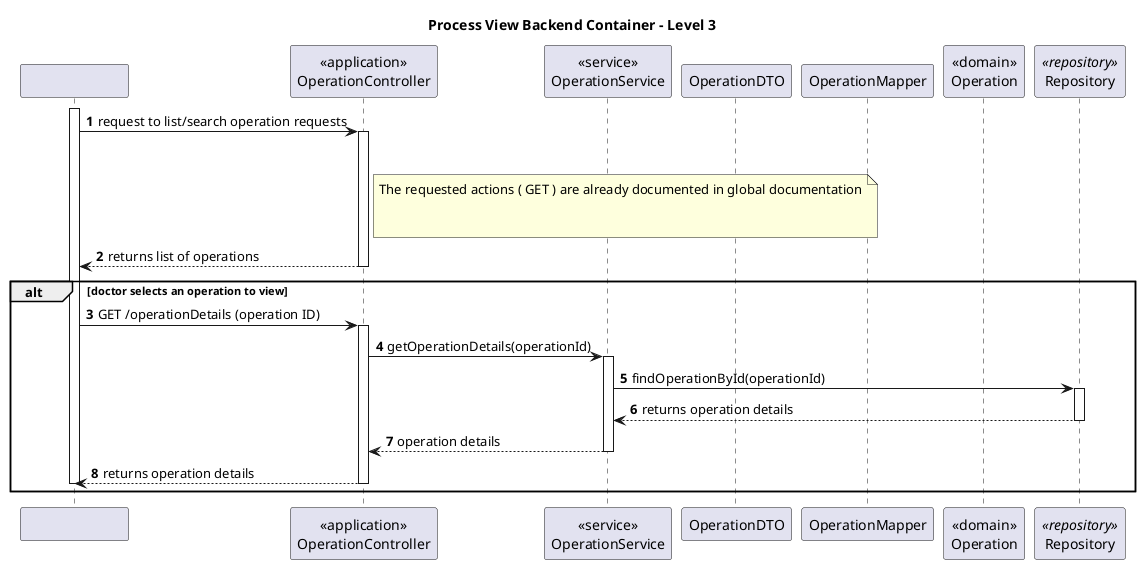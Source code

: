 ﻿@startuml
autonumber
participant "                          " as sys
participant "<<application>>\nOperationController" as ctrl
participant "<<service>>\nOperationService" as serv
participant "OperationDTO" as dto
participant "OperationMapper" as map
participant "<<domain>>\nOperation" as operation
participant "Repository" as repo <<repository>>

title Process View Backend Container - Level 3

activate sys

sys -> ctrl : request to list/search operation requests
activate ctrl

note right of ctrl
  The requested actions ( GET ) are already documented in global documentation


end note

deactivate repo

deactivate serv

ctrl --> sys : returns list of operations
deactivate ctrl

alt doctor selects an operation to view
  sys -> ctrl : GET /operationDetails (operation ID)
  activate ctrl

  ctrl -> serv : getOperationDetails(operationId)
  activate serv

  serv -> repo : findOperationById(operationId)
  activate repo

  repo --> serv : returns operation details
  deactivate repo

  serv --> ctrl : operation details
  deactivate serv

  ctrl --> sys : returns operation details
  deactivate ctrl

  deactivate ctrl
  deactivate sys
end

@enduml
